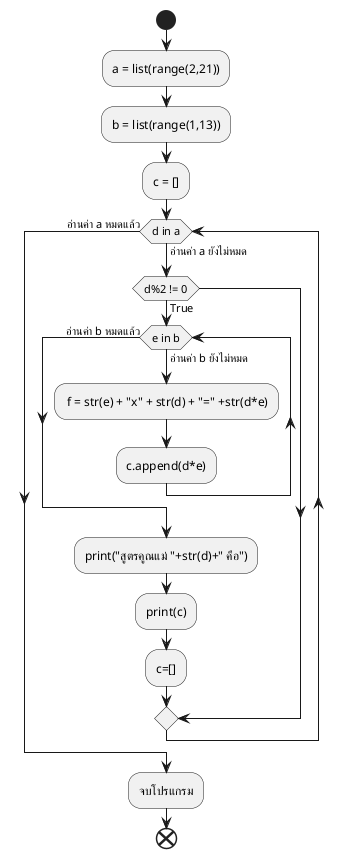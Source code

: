@startuml
start
:a = list(range(2,21));
:b = list(range(1,13));
:c = [];
while (d in a) is (อ่านค่า a ยังไม่หมด)
    if(d%2 != 0)then(True)
        while (e in b)is (อ่านค่า b ยังไม่หมด)
            : f = str(e) + "x" + str(d) + "=" +str(d*e);
            :c.append(d*e);
        endwhile (อ่านค่า b หมดแล้ว)
        :print("สูตรคูณแม่ "+str(d)+" คือ");
        :print(c);
        :c=[];
    endif
endwhile (อ่านค่า a หมดแล้ว)
:จบโปรแกรม;
end
@enduml
